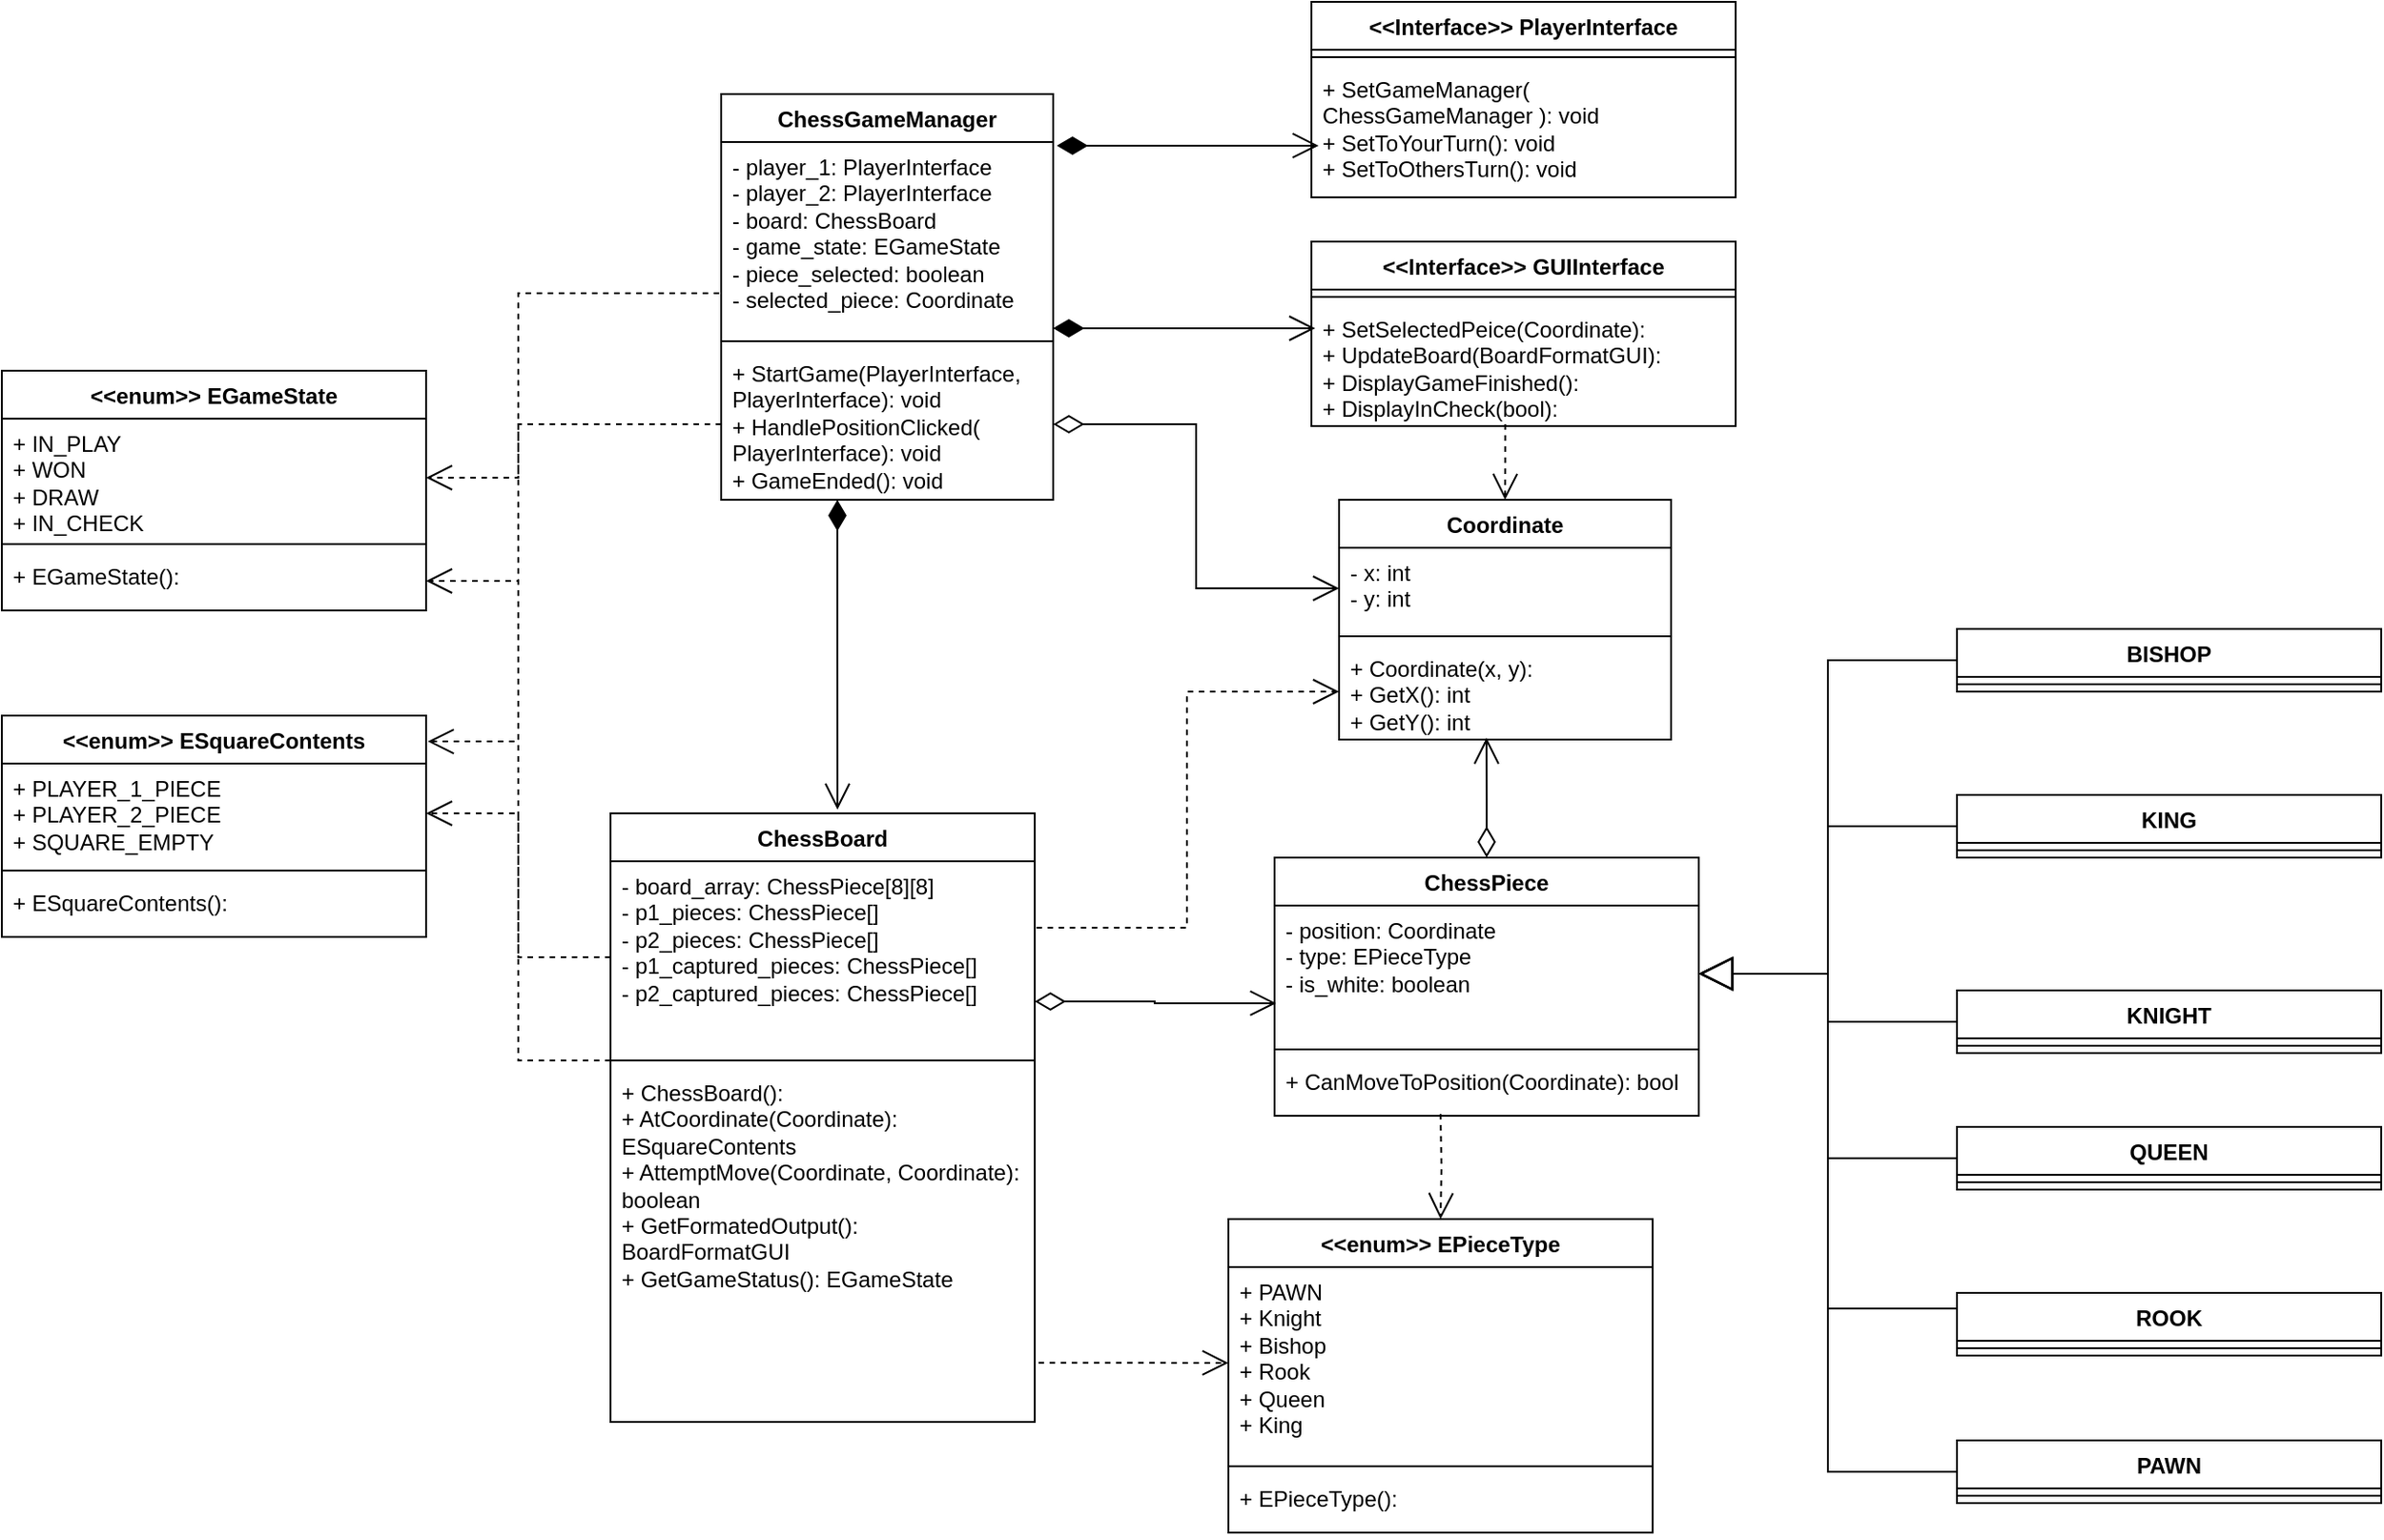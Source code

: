 <mxfile version="24.7.17">
  <diagram name="Page-1" id="5AJgN3FJgHFxfiWjLNdk">
    <mxGraphModel dx="2074" dy="1057" grid="1" gridSize="10" guides="1" tooltips="1" connect="1" arrows="1" fold="1" page="1" pageScale="1" pageWidth="1169" pageHeight="827" math="0" shadow="0">
      <root>
        <mxCell id="0" />
        <mxCell id="1" parent="0" />
        <mxCell id="uGQxrrPx9EgLrwKHp7mq-1" value="ChessGameManager" style="swimlane;fontStyle=1;align=center;verticalAlign=top;childLayout=stackLayout;horizontal=1;startSize=26;horizontalStack=0;resizeParent=1;resizeParentMax=0;resizeLast=0;collapsible=1;marginBottom=0;whiteSpace=wrap;html=1;" vertex="1" parent="1">
          <mxGeometry x="410" y="60" width="180" height="220" as="geometry" />
        </mxCell>
        <mxCell id="uGQxrrPx9EgLrwKHp7mq-2" value="- player_1: PlayerInterface&lt;div&gt;- player_2: PlayerInterface&lt;/div&gt;&lt;div&gt;- board: ChessBoard&lt;/div&gt;&lt;div&gt;- game_state: EGameState&lt;/div&gt;&lt;div&gt;- piece_selected: boolean&lt;/div&gt;&lt;div&gt;- selected_piece: Coordinate&lt;/div&gt;" style="text;strokeColor=none;fillColor=none;align=left;verticalAlign=top;spacingLeft=4;spacingRight=4;overflow=hidden;rotatable=0;points=[[0,0.5],[1,0.5]];portConstraint=eastwest;whiteSpace=wrap;html=1;" vertex="1" parent="uGQxrrPx9EgLrwKHp7mq-1">
          <mxGeometry y="26" width="180" height="104" as="geometry" />
        </mxCell>
        <mxCell id="uGQxrrPx9EgLrwKHp7mq-3" value="" style="line;strokeWidth=1;fillColor=none;align=left;verticalAlign=middle;spacingTop=-1;spacingLeft=3;spacingRight=3;rotatable=0;labelPosition=right;points=[];portConstraint=eastwest;strokeColor=inherit;" vertex="1" parent="uGQxrrPx9EgLrwKHp7mq-1">
          <mxGeometry y="130" width="180" height="8" as="geometry" />
        </mxCell>
        <mxCell id="uGQxrrPx9EgLrwKHp7mq-4" value="+ StartGame(PlayerInterface, PlayerInterface): void&lt;div&gt;+ HandlePositionClicked( PlayerInterface): void&lt;/div&gt;&lt;div&gt;+ GameEnded(): void&lt;/div&gt;" style="text;strokeColor=none;fillColor=none;align=left;verticalAlign=top;spacingLeft=4;spacingRight=4;overflow=hidden;rotatable=0;points=[[0,0.5],[1,0.5]];portConstraint=eastwest;whiteSpace=wrap;html=1;" vertex="1" parent="uGQxrrPx9EgLrwKHp7mq-1">
          <mxGeometry y="138" width="180" height="82" as="geometry" />
        </mxCell>
        <mxCell id="uGQxrrPx9EgLrwKHp7mq-5" value="&amp;lt;&amp;lt;enum&amp;gt;&amp;gt; EGameState" style="swimlane;fontStyle=1;align=center;verticalAlign=top;childLayout=stackLayout;horizontal=1;startSize=26;horizontalStack=0;resizeParent=1;resizeParentMax=0;resizeLast=0;collapsible=1;marginBottom=0;whiteSpace=wrap;html=1;" vertex="1" parent="1">
          <mxGeometry x="20" y="210" width="230" height="130" as="geometry" />
        </mxCell>
        <mxCell id="uGQxrrPx9EgLrwKHp7mq-6" value="+ IN_PLAY&lt;div&gt;+ WON&lt;/div&gt;&lt;div&gt;+ DRAW&lt;/div&gt;&lt;div&gt;+ IN_CHECK&lt;/div&gt;" style="text;strokeColor=none;fillColor=none;align=left;verticalAlign=top;spacingLeft=4;spacingRight=4;overflow=hidden;rotatable=0;points=[[0,0.5],[1,0.5]];portConstraint=eastwest;whiteSpace=wrap;html=1;" vertex="1" parent="uGQxrrPx9EgLrwKHp7mq-5">
          <mxGeometry y="26" width="230" height="64" as="geometry" />
        </mxCell>
        <mxCell id="uGQxrrPx9EgLrwKHp7mq-7" value="" style="line;strokeWidth=1;fillColor=none;align=left;verticalAlign=middle;spacingTop=-1;spacingLeft=3;spacingRight=3;rotatable=0;labelPosition=right;points=[];portConstraint=eastwest;strokeColor=inherit;" vertex="1" parent="uGQxrrPx9EgLrwKHp7mq-5">
          <mxGeometry y="90" width="230" height="8" as="geometry" />
        </mxCell>
        <mxCell id="uGQxrrPx9EgLrwKHp7mq-8" value="+ EGameState():&lt;div&gt;&lt;br&gt;&lt;/div&gt;" style="text;strokeColor=none;fillColor=none;align=left;verticalAlign=top;spacingLeft=4;spacingRight=4;overflow=hidden;rotatable=0;points=[[0,0.5],[1,0.5]];portConstraint=eastwest;whiteSpace=wrap;html=1;" vertex="1" parent="uGQxrrPx9EgLrwKHp7mq-5">
          <mxGeometry y="98" width="230" height="32" as="geometry" />
        </mxCell>
        <mxCell id="uGQxrrPx9EgLrwKHp7mq-9" value="&amp;lt;&amp;lt;Interface&amp;gt;&amp;gt; PlayerInterface" style="swimlane;fontStyle=1;align=center;verticalAlign=top;childLayout=stackLayout;horizontal=1;startSize=26;horizontalStack=0;resizeParent=1;resizeParentMax=0;resizeLast=0;collapsible=1;marginBottom=0;whiteSpace=wrap;html=1;" vertex="1" parent="1">
          <mxGeometry x="730" y="10" width="230" height="106" as="geometry" />
        </mxCell>
        <mxCell id="uGQxrrPx9EgLrwKHp7mq-11" value="" style="line;strokeWidth=1;fillColor=none;align=left;verticalAlign=middle;spacingTop=-1;spacingLeft=3;spacingRight=3;rotatable=0;labelPosition=right;points=[];portConstraint=eastwest;strokeColor=inherit;" vertex="1" parent="uGQxrrPx9EgLrwKHp7mq-9">
          <mxGeometry y="26" width="230" height="8" as="geometry" />
        </mxCell>
        <mxCell id="uGQxrrPx9EgLrwKHp7mq-12" value="+ SetGameManager( ChessGameManager ): void&lt;div&gt;+ SetToYourTurn(): void&lt;/div&gt;&lt;div&gt;+ SetToOthersTurn(): void&lt;br&gt;&lt;div&gt;&amp;nbsp;&lt;/div&gt;&lt;/div&gt;" style="text;strokeColor=none;fillColor=none;align=left;verticalAlign=top;spacingLeft=4;spacingRight=4;overflow=hidden;rotatable=0;points=[[0,0.5],[1,0.5]];portConstraint=eastwest;whiteSpace=wrap;html=1;" vertex="1" parent="uGQxrrPx9EgLrwKHp7mq-9">
          <mxGeometry y="34" width="230" height="72" as="geometry" />
        </mxCell>
        <mxCell id="uGQxrrPx9EgLrwKHp7mq-13" value="&amp;lt;&amp;lt;Interface&amp;gt;&amp;gt; GUIInterface" style="swimlane;fontStyle=1;align=center;verticalAlign=top;childLayout=stackLayout;horizontal=1;startSize=26;horizontalStack=0;resizeParent=1;resizeParentMax=0;resizeLast=0;collapsible=1;marginBottom=0;whiteSpace=wrap;html=1;" vertex="1" parent="1">
          <mxGeometry x="730" y="140" width="230" height="100" as="geometry" />
        </mxCell>
        <mxCell id="uGQxrrPx9EgLrwKHp7mq-14" value="" style="line;strokeWidth=1;fillColor=none;align=left;verticalAlign=middle;spacingTop=-1;spacingLeft=3;spacingRight=3;rotatable=0;labelPosition=right;points=[];portConstraint=eastwest;strokeColor=inherit;" vertex="1" parent="uGQxrrPx9EgLrwKHp7mq-13">
          <mxGeometry y="26" width="230" height="8" as="geometry" />
        </mxCell>
        <mxCell id="uGQxrrPx9EgLrwKHp7mq-15" value="+ SetSelectedPeice(Coordinate):&lt;span style=&quot;background-color: initial;&quot;&gt;&amp;nbsp;&lt;/span&gt;&lt;div&gt;+ UpdateBoard(BoardFormatGUI):&lt;/div&gt;&lt;div&gt;+ DisplayGameFinished():&lt;/div&gt;&lt;div&gt;+ DisplayInCheck(bool):&lt;/div&gt;" style="text;strokeColor=none;fillColor=none;align=left;verticalAlign=top;spacingLeft=4;spacingRight=4;overflow=hidden;rotatable=0;points=[[0,0.5],[1,0.5]];portConstraint=eastwest;whiteSpace=wrap;html=1;" vertex="1" parent="uGQxrrPx9EgLrwKHp7mq-13">
          <mxGeometry y="34" width="230" height="66" as="geometry" />
        </mxCell>
        <mxCell id="uGQxrrPx9EgLrwKHp7mq-16" value="ChessBoard" style="swimlane;fontStyle=1;align=center;verticalAlign=top;childLayout=stackLayout;horizontal=1;startSize=26;horizontalStack=0;resizeParent=1;resizeParentMax=0;resizeLast=0;collapsible=1;marginBottom=0;whiteSpace=wrap;html=1;" vertex="1" parent="1">
          <mxGeometry x="350" y="450" width="230" height="330" as="geometry" />
        </mxCell>
        <mxCell id="uGQxrrPx9EgLrwKHp7mq-17" value="- board_array: ChessPiece[8][8]&lt;div&gt;- p1_pieces: ChessPiece[]&lt;/div&gt;&lt;div&gt;- p2_pieces: ChessPiece[]&lt;/div&gt;&lt;div&gt;- p1_captured_pieces: ChessPiece[]&lt;/div&gt;&lt;div&gt;- p2_captured_pieces: ChessPiece[]&lt;/div&gt;" style="text;strokeColor=none;fillColor=none;align=left;verticalAlign=top;spacingLeft=4;spacingRight=4;overflow=hidden;rotatable=0;points=[[0,0.5],[1,0.5]];portConstraint=eastwest;whiteSpace=wrap;html=1;" vertex="1" parent="uGQxrrPx9EgLrwKHp7mq-16">
          <mxGeometry y="26" width="230" height="104" as="geometry" />
        </mxCell>
        <mxCell id="uGQxrrPx9EgLrwKHp7mq-18" value="" style="line;strokeWidth=1;fillColor=none;align=left;verticalAlign=middle;spacingTop=-1;spacingLeft=3;spacingRight=3;rotatable=0;labelPosition=right;points=[];portConstraint=eastwest;strokeColor=inherit;" vertex="1" parent="uGQxrrPx9EgLrwKHp7mq-16">
          <mxGeometry y="130" width="230" height="8" as="geometry" />
        </mxCell>
        <mxCell id="uGQxrrPx9EgLrwKHp7mq-19" value="&lt;div&gt;+ ChessBoard():&lt;/div&gt;+ AtCoordinate(Coordinate): ESquareContents&lt;div&gt;+ AttemptMove(Coordinate, Coordinate): boolean&lt;/div&gt;&lt;div&gt;+ GetFormatedOutput(): BoardFormatGUI&lt;/div&gt;&lt;div&gt;+ GetGameStatus(): EGameState&lt;/div&gt;" style="text;strokeColor=none;fillColor=none;align=left;verticalAlign=top;spacingLeft=4;spacingRight=4;overflow=hidden;rotatable=0;points=[[0,0.5],[1,0.5]];portConstraint=eastwest;whiteSpace=wrap;html=1;" vertex="1" parent="uGQxrrPx9EgLrwKHp7mq-16">
          <mxGeometry y="138" width="230" height="192" as="geometry" />
        </mxCell>
        <mxCell id="uGQxrrPx9EgLrwKHp7mq-20" value="&amp;lt;&amp;lt;enum&amp;gt;&amp;gt; ESquareContents" style="swimlane;fontStyle=1;align=center;verticalAlign=top;childLayout=stackLayout;horizontal=1;startSize=26;horizontalStack=0;resizeParent=1;resizeParentMax=0;resizeLast=0;collapsible=1;marginBottom=0;whiteSpace=wrap;html=1;" vertex="1" parent="1">
          <mxGeometry x="20" y="397" width="230" height="120" as="geometry" />
        </mxCell>
        <mxCell id="uGQxrrPx9EgLrwKHp7mq-21" value="+ PLAYER_1_PIECE&lt;div&gt;+ PLAYER_2_PIECE&lt;/div&gt;&lt;div&gt;+ SQUARE_EMPTY&lt;/div&gt;" style="text;strokeColor=none;fillColor=none;align=left;verticalAlign=top;spacingLeft=4;spacingRight=4;overflow=hidden;rotatable=0;points=[[0,0.5],[1,0.5]];portConstraint=eastwest;whiteSpace=wrap;html=1;" vertex="1" parent="uGQxrrPx9EgLrwKHp7mq-20">
          <mxGeometry y="26" width="230" height="54" as="geometry" />
        </mxCell>
        <mxCell id="uGQxrrPx9EgLrwKHp7mq-22" value="" style="line;strokeWidth=1;fillColor=none;align=left;verticalAlign=middle;spacingTop=-1;spacingLeft=3;spacingRight=3;rotatable=0;labelPosition=right;points=[];portConstraint=eastwest;strokeColor=inherit;" vertex="1" parent="uGQxrrPx9EgLrwKHp7mq-20">
          <mxGeometry y="80" width="230" height="8" as="geometry" />
        </mxCell>
        <mxCell id="uGQxrrPx9EgLrwKHp7mq-23" value="&lt;div&gt;+ ESquareContents():&lt;/div&gt;" style="text;strokeColor=none;fillColor=none;align=left;verticalAlign=top;spacingLeft=4;spacingRight=4;overflow=hidden;rotatable=0;points=[[0,0.5],[1,0.5]];portConstraint=eastwest;whiteSpace=wrap;html=1;" vertex="1" parent="uGQxrrPx9EgLrwKHp7mq-20">
          <mxGeometry y="88" width="230" height="32" as="geometry" />
        </mxCell>
        <mxCell id="uGQxrrPx9EgLrwKHp7mq-27" value="Coordinate" style="swimlane;fontStyle=1;align=center;verticalAlign=top;childLayout=stackLayout;horizontal=1;startSize=26;horizontalStack=0;resizeParent=1;resizeParentMax=0;resizeLast=0;collapsible=1;marginBottom=0;whiteSpace=wrap;html=1;" vertex="1" parent="1">
          <mxGeometry x="745" y="280" width="180" height="130" as="geometry" />
        </mxCell>
        <mxCell id="uGQxrrPx9EgLrwKHp7mq-28" value="- x: int&lt;div&gt;- y: int&lt;/div&gt;" style="text;strokeColor=none;fillColor=none;align=left;verticalAlign=top;spacingLeft=4;spacingRight=4;overflow=hidden;rotatable=0;points=[[0,0.5],[1,0.5]];portConstraint=eastwest;whiteSpace=wrap;html=1;" vertex="1" parent="uGQxrrPx9EgLrwKHp7mq-27">
          <mxGeometry y="26" width="180" height="44" as="geometry" />
        </mxCell>
        <mxCell id="uGQxrrPx9EgLrwKHp7mq-29" value="" style="line;strokeWidth=1;fillColor=none;align=left;verticalAlign=middle;spacingTop=-1;spacingLeft=3;spacingRight=3;rotatable=0;labelPosition=right;points=[];portConstraint=eastwest;strokeColor=inherit;" vertex="1" parent="uGQxrrPx9EgLrwKHp7mq-27">
          <mxGeometry y="70" width="180" height="8" as="geometry" />
        </mxCell>
        <mxCell id="uGQxrrPx9EgLrwKHp7mq-30" value="+ Coordinate(x, y):&lt;div&gt;+ GetX(): int&lt;/div&gt;&lt;div&gt;+ GetY(): int&lt;/div&gt;" style="text;strokeColor=none;fillColor=none;align=left;verticalAlign=top;spacingLeft=4;spacingRight=4;overflow=hidden;rotatable=0;points=[[0,0.5],[1,0.5]];portConstraint=eastwest;whiteSpace=wrap;html=1;" vertex="1" parent="uGQxrrPx9EgLrwKHp7mq-27">
          <mxGeometry y="78" width="180" height="52" as="geometry" />
        </mxCell>
        <mxCell id="uGQxrrPx9EgLrwKHp7mq-31" value="ChessPiece" style="swimlane;fontStyle=1;align=center;verticalAlign=top;childLayout=stackLayout;horizontal=1;startSize=26;horizontalStack=0;resizeParent=1;resizeParentMax=0;resizeLast=0;collapsible=1;marginBottom=0;whiteSpace=wrap;html=1;" vertex="1" parent="1">
          <mxGeometry x="710" y="474" width="230" height="140" as="geometry" />
        </mxCell>
        <mxCell id="uGQxrrPx9EgLrwKHp7mq-32" value="- position: Coordinate&lt;div&gt;- type: EPieceType&lt;/div&gt;&lt;div&gt;- is_white: boolean&amp;nbsp;&lt;/div&gt;" style="text;strokeColor=none;fillColor=none;align=left;verticalAlign=top;spacingLeft=4;spacingRight=4;overflow=hidden;rotatable=0;points=[[0,0.5],[1,0.5]];portConstraint=eastwest;whiteSpace=wrap;html=1;" vertex="1" parent="uGQxrrPx9EgLrwKHp7mq-31">
          <mxGeometry y="26" width="230" height="74" as="geometry" />
        </mxCell>
        <mxCell id="uGQxrrPx9EgLrwKHp7mq-33" value="" style="line;strokeWidth=1;fillColor=none;align=left;verticalAlign=middle;spacingTop=-1;spacingLeft=3;spacingRight=3;rotatable=0;labelPosition=right;points=[];portConstraint=eastwest;strokeColor=inherit;" vertex="1" parent="uGQxrrPx9EgLrwKHp7mq-31">
          <mxGeometry y="100" width="230" height="8" as="geometry" />
        </mxCell>
        <mxCell id="uGQxrrPx9EgLrwKHp7mq-34" value="+ CanMoveToPosition(Coordinate): bool" style="text;strokeColor=none;fillColor=none;align=left;verticalAlign=top;spacingLeft=4;spacingRight=4;overflow=hidden;rotatable=0;points=[[0,0.5],[1,0.5]];portConstraint=eastwest;whiteSpace=wrap;html=1;" vertex="1" parent="uGQxrrPx9EgLrwKHp7mq-31">
          <mxGeometry y="108" width="230" height="32" as="geometry" />
        </mxCell>
        <mxCell id="uGQxrrPx9EgLrwKHp7mq-35" value="&amp;lt;&amp;lt;enum&amp;gt;&amp;gt; EPieceType" style="swimlane;fontStyle=1;align=center;verticalAlign=top;childLayout=stackLayout;horizontal=1;startSize=26;horizontalStack=0;resizeParent=1;resizeParentMax=0;resizeLast=0;collapsible=1;marginBottom=0;whiteSpace=wrap;html=1;" vertex="1" parent="1">
          <mxGeometry x="685" y="670" width="230" height="170" as="geometry" />
        </mxCell>
        <mxCell id="uGQxrrPx9EgLrwKHp7mq-36" value="+ PAWN&lt;div&gt;+ Knight&lt;/div&gt;&lt;div&gt;+ Bishop&lt;/div&gt;&lt;div&gt;+ Rook&lt;/div&gt;&lt;div&gt;+ Queen&lt;/div&gt;&lt;div&gt;+ King&lt;/div&gt;" style="text;strokeColor=none;fillColor=none;align=left;verticalAlign=top;spacingLeft=4;spacingRight=4;overflow=hidden;rotatable=0;points=[[0,0.5],[1,0.5]];portConstraint=eastwest;whiteSpace=wrap;html=1;" vertex="1" parent="uGQxrrPx9EgLrwKHp7mq-35">
          <mxGeometry y="26" width="230" height="104" as="geometry" />
        </mxCell>
        <mxCell id="uGQxrrPx9EgLrwKHp7mq-37" value="" style="line;strokeWidth=1;fillColor=none;align=left;verticalAlign=middle;spacingTop=-1;spacingLeft=3;spacingRight=3;rotatable=0;labelPosition=right;points=[];portConstraint=eastwest;strokeColor=inherit;" vertex="1" parent="uGQxrrPx9EgLrwKHp7mq-35">
          <mxGeometry y="130" width="230" height="8" as="geometry" />
        </mxCell>
        <mxCell id="uGQxrrPx9EgLrwKHp7mq-38" value="+ EPieceType():" style="text;strokeColor=none;fillColor=none;align=left;verticalAlign=top;spacingLeft=4;spacingRight=4;overflow=hidden;rotatable=0;points=[[0,0.5],[1,0.5]];portConstraint=eastwest;whiteSpace=wrap;html=1;" vertex="1" parent="uGQxrrPx9EgLrwKHp7mq-35">
          <mxGeometry y="138" width="230" height="32" as="geometry" />
        </mxCell>
        <mxCell id="uGQxrrPx9EgLrwKHp7mq-39" value="PAWN" style="swimlane;fontStyle=1;align=center;verticalAlign=top;childLayout=stackLayout;horizontal=1;startSize=26;horizontalStack=0;resizeParent=1;resizeParentMax=0;resizeLast=0;collapsible=1;marginBottom=0;whiteSpace=wrap;html=1;" vertex="1" parent="1">
          <mxGeometry x="1080" y="790" width="230" height="34" as="geometry" />
        </mxCell>
        <mxCell id="uGQxrrPx9EgLrwKHp7mq-41" value="" style="line;strokeWidth=1;fillColor=none;align=left;verticalAlign=middle;spacingTop=-1;spacingLeft=3;spacingRight=3;rotatable=0;labelPosition=right;points=[];portConstraint=eastwest;strokeColor=inherit;" vertex="1" parent="uGQxrrPx9EgLrwKHp7mq-39">
          <mxGeometry y="26" width="230" height="8" as="geometry" />
        </mxCell>
        <mxCell id="uGQxrrPx9EgLrwKHp7mq-43" value="KNIGHT" style="swimlane;fontStyle=1;align=center;verticalAlign=top;childLayout=stackLayout;horizontal=1;startSize=26;horizontalStack=0;resizeParent=1;resizeParentMax=0;resizeLast=0;collapsible=1;marginBottom=0;whiteSpace=wrap;html=1;" vertex="1" parent="1">
          <mxGeometry x="1080" y="546" width="230" height="34" as="geometry" />
        </mxCell>
        <mxCell id="uGQxrrPx9EgLrwKHp7mq-45" value="" style="line;strokeWidth=1;fillColor=none;align=left;verticalAlign=middle;spacingTop=-1;spacingLeft=3;spacingRight=3;rotatable=0;labelPosition=right;points=[];portConstraint=eastwest;strokeColor=inherit;" vertex="1" parent="uGQxrrPx9EgLrwKHp7mq-43">
          <mxGeometry y="26" width="230" height="8" as="geometry" />
        </mxCell>
        <mxCell id="uGQxrrPx9EgLrwKHp7mq-47" value="BISHOP" style="swimlane;fontStyle=1;align=center;verticalAlign=top;childLayout=stackLayout;horizontal=1;startSize=26;horizontalStack=0;resizeParent=1;resizeParentMax=0;resizeLast=0;collapsible=1;marginBottom=0;whiteSpace=wrap;html=1;" vertex="1" parent="1">
          <mxGeometry x="1080" y="350" width="230" height="34" as="geometry" />
        </mxCell>
        <mxCell id="uGQxrrPx9EgLrwKHp7mq-49" value="" style="line;strokeWidth=1;fillColor=none;align=left;verticalAlign=middle;spacingTop=-1;spacingLeft=3;spacingRight=3;rotatable=0;labelPosition=right;points=[];portConstraint=eastwest;strokeColor=inherit;" vertex="1" parent="uGQxrrPx9EgLrwKHp7mq-47">
          <mxGeometry y="26" width="230" height="8" as="geometry" />
        </mxCell>
        <mxCell id="uGQxrrPx9EgLrwKHp7mq-51" value="ROOK" style="swimlane;fontStyle=1;align=center;verticalAlign=top;childLayout=stackLayout;horizontal=1;startSize=26;horizontalStack=0;resizeParent=1;resizeParentMax=0;resizeLast=0;collapsible=1;marginBottom=0;whiteSpace=wrap;html=1;" vertex="1" parent="1">
          <mxGeometry x="1080" y="710" width="230" height="34" as="geometry" />
        </mxCell>
        <mxCell id="uGQxrrPx9EgLrwKHp7mq-53" value="" style="line;strokeWidth=1;fillColor=none;align=left;verticalAlign=middle;spacingTop=-1;spacingLeft=3;spacingRight=3;rotatable=0;labelPosition=right;points=[];portConstraint=eastwest;strokeColor=inherit;" vertex="1" parent="uGQxrrPx9EgLrwKHp7mq-51">
          <mxGeometry y="26" width="230" height="8" as="geometry" />
        </mxCell>
        <mxCell id="uGQxrrPx9EgLrwKHp7mq-55" value="QUEEN" style="swimlane;fontStyle=1;align=center;verticalAlign=top;childLayout=stackLayout;horizontal=1;startSize=26;horizontalStack=0;resizeParent=1;resizeParentMax=0;resizeLast=0;collapsible=1;marginBottom=0;whiteSpace=wrap;html=1;" vertex="1" parent="1">
          <mxGeometry x="1080" y="620" width="230" height="34" as="geometry" />
        </mxCell>
        <mxCell id="uGQxrrPx9EgLrwKHp7mq-57" value="" style="line;strokeWidth=1;fillColor=none;align=left;verticalAlign=middle;spacingTop=-1;spacingLeft=3;spacingRight=3;rotatable=0;labelPosition=right;points=[];portConstraint=eastwest;strokeColor=inherit;" vertex="1" parent="uGQxrrPx9EgLrwKHp7mq-55">
          <mxGeometry y="26" width="230" height="8" as="geometry" />
        </mxCell>
        <mxCell id="uGQxrrPx9EgLrwKHp7mq-59" value="KING" style="swimlane;fontStyle=1;align=center;verticalAlign=top;childLayout=stackLayout;horizontal=1;startSize=26;horizontalStack=0;resizeParent=1;resizeParentMax=0;resizeLast=0;collapsible=1;marginBottom=0;whiteSpace=wrap;html=1;" vertex="1" parent="1">
          <mxGeometry x="1080" y="440" width="230" height="34" as="geometry" />
        </mxCell>
        <mxCell id="uGQxrrPx9EgLrwKHp7mq-61" value="" style="line;strokeWidth=1;fillColor=none;align=left;verticalAlign=middle;spacingTop=-1;spacingLeft=3;spacingRight=3;rotatable=0;labelPosition=right;points=[];portConstraint=eastwest;strokeColor=inherit;" vertex="1" parent="uGQxrrPx9EgLrwKHp7mq-59">
          <mxGeometry y="26" width="230" height="8" as="geometry" />
        </mxCell>
        <mxCell id="uGQxrrPx9EgLrwKHp7mq-65" value="" style="endArrow=open;html=1;endSize=12;startArrow=diamondThin;startSize=14;startFill=1;align=left;verticalAlign=bottom;rounded=0;exitX=1;exitY=0.971;exitDx=0;exitDy=0;entryX=0.009;entryY=0.197;entryDx=0;entryDy=0;exitPerimeter=0;edgeStyle=orthogonalEdgeStyle;entryPerimeter=0;" edge="1" parent="1" source="uGQxrrPx9EgLrwKHp7mq-2" target="uGQxrrPx9EgLrwKHp7mq-15">
          <mxGeometry x="-0.186" y="44" relative="1" as="geometry">
            <mxPoint x="1160" y="220" as="sourcePoint" />
            <mxPoint x="1110" y="310" as="targetPoint" />
            <mxPoint as="offset" />
          </mxGeometry>
        </mxCell>
        <mxCell id="uGQxrrPx9EgLrwKHp7mq-67" value="" style="endArrow=open;html=1;endSize=12;startArrow=diamondThin;startSize=14;startFill=1;align=left;verticalAlign=bottom;rounded=0;exitX=1.011;exitY=0.019;exitDx=0;exitDy=0;exitPerimeter=0;entryX=0.017;entryY=0.611;entryDx=0;entryDy=0;edgeStyle=orthogonalEdgeStyle;entryPerimeter=0;" edge="1" parent="1" source="uGQxrrPx9EgLrwKHp7mq-2" target="uGQxrrPx9EgLrwKHp7mq-12">
          <mxGeometry x="-0.186" y="44" relative="1" as="geometry">
            <mxPoint x="1100" y="158" as="sourcePoint" />
            <mxPoint x="720" y="140" as="targetPoint" />
            <mxPoint as="offset" />
          </mxGeometry>
        </mxCell>
        <mxCell id="uGQxrrPx9EgLrwKHp7mq-68" value="" style="endArrow=open;html=1;endSize=12;startArrow=diamondThin;startSize=14;startFill=1;align=left;verticalAlign=bottom;rounded=0;exitX=0.35;exitY=1;exitDx=0;exitDy=0;exitPerimeter=0;entryX=0.535;entryY=-0.006;entryDx=0;entryDy=0;edgeStyle=orthogonalEdgeStyle;entryPerimeter=0;" edge="1" parent="1" source="uGQxrrPx9EgLrwKHp7mq-4" target="uGQxrrPx9EgLrwKHp7mq-16">
          <mxGeometry x="-0.186" y="44" relative="1" as="geometry">
            <mxPoint x="490" y="320" as="sourcePoint" />
            <mxPoint x="665" y="391" as="targetPoint" />
            <mxPoint as="offset" />
          </mxGeometry>
        </mxCell>
        <mxCell id="uGQxrrPx9EgLrwKHp7mq-69" value="" style="endArrow=open;html=1;endSize=12;startArrow=diamondThin;startSize=14;startFill=0;edgeStyle=orthogonalEdgeStyle;align=left;verticalAlign=bottom;rounded=0;exitX=1;exitY=0.731;exitDx=0;exitDy=0;exitPerimeter=0;entryX=0.004;entryY=0.716;entryDx=0;entryDy=0;entryPerimeter=0;" edge="1" parent="1" source="uGQxrrPx9EgLrwKHp7mq-17" target="uGQxrrPx9EgLrwKHp7mq-32">
          <mxGeometry x="-1" y="3" relative="1" as="geometry">
            <mxPoint x="660" y="450" as="sourcePoint" />
            <mxPoint x="820" y="450" as="targetPoint" />
          </mxGeometry>
        </mxCell>
        <mxCell id="uGQxrrPx9EgLrwKHp7mq-72" value="" style="endArrow=block;endSize=16;endFill=0;html=1;rounded=0;exitX=0;exitY=0.5;exitDx=0;exitDy=0;entryX=1;entryY=0.5;entryDx=0;entryDy=0;edgeStyle=orthogonalEdgeStyle;" edge="1" parent="1" source="uGQxrrPx9EgLrwKHp7mq-47" target="uGQxrrPx9EgLrwKHp7mq-32">
          <mxGeometry width="160" relative="1" as="geometry">
            <mxPoint x="950" y="430" as="sourcePoint" />
            <mxPoint x="1110" y="430" as="targetPoint" />
          </mxGeometry>
        </mxCell>
        <mxCell id="uGQxrrPx9EgLrwKHp7mq-73" value="" style="endArrow=block;endSize=16;endFill=0;html=1;rounded=0;exitX=0;exitY=0.5;exitDx=0;exitDy=0;entryX=1;entryY=0.5;entryDx=0;entryDy=0;edgeStyle=orthogonalEdgeStyle;" edge="1" parent="1" source="uGQxrrPx9EgLrwKHp7mq-59" target="uGQxrrPx9EgLrwKHp7mq-32">
          <mxGeometry width="160" relative="1" as="geometry">
            <mxPoint x="1090" y="430" as="sourcePoint" />
            <mxPoint x="950" y="600" as="targetPoint" />
          </mxGeometry>
        </mxCell>
        <mxCell id="uGQxrrPx9EgLrwKHp7mq-74" value="" style="endArrow=block;endSize=16;endFill=0;html=1;rounded=0;exitX=0;exitY=0.5;exitDx=0;exitDy=0;entryX=1;entryY=0.5;entryDx=0;entryDy=0;edgeStyle=orthogonalEdgeStyle;" edge="1" parent="1" source="uGQxrrPx9EgLrwKHp7mq-43" target="uGQxrrPx9EgLrwKHp7mq-32">
          <mxGeometry width="160" relative="1" as="geometry">
            <mxPoint x="1210" y="224" as="sourcePoint" />
            <mxPoint x="1070" y="304" as="targetPoint" />
          </mxGeometry>
        </mxCell>
        <mxCell id="uGQxrrPx9EgLrwKHp7mq-75" value="" style="endArrow=block;endSize=16;endFill=0;html=1;rounded=0;exitX=0;exitY=0.5;exitDx=0;exitDy=0;entryX=1;entryY=0.5;entryDx=0;entryDy=0;edgeStyle=orthogonalEdgeStyle;" edge="1" parent="1" source="uGQxrrPx9EgLrwKHp7mq-55" target="uGQxrrPx9EgLrwKHp7mq-32">
          <mxGeometry width="160" relative="1" as="geometry">
            <mxPoint x="1310" y="166" as="sourcePoint" />
            <mxPoint x="1170" y="160" as="targetPoint" />
          </mxGeometry>
        </mxCell>
        <mxCell id="uGQxrrPx9EgLrwKHp7mq-76" value="" style="endArrow=block;endSize=16;endFill=0;html=1;rounded=0;exitX=0;exitY=0.25;exitDx=0;exitDy=0;entryX=1;entryY=0.5;entryDx=0;entryDy=0;edgeStyle=orthogonalEdgeStyle;" edge="1" parent="1" source="uGQxrrPx9EgLrwKHp7mq-51" target="uGQxrrPx9EgLrwKHp7mq-32">
          <mxGeometry width="160" relative="1" as="geometry">
            <mxPoint x="1430" y="290" as="sourcePoint" />
            <mxPoint x="1290" y="190" as="targetPoint" />
          </mxGeometry>
        </mxCell>
        <mxCell id="uGQxrrPx9EgLrwKHp7mq-77" value="" style="endArrow=block;endSize=16;endFill=0;html=1;rounded=0;exitX=0;exitY=0.5;exitDx=0;exitDy=0;entryX=1;entryY=0.5;entryDx=0;entryDy=0;edgeStyle=orthogonalEdgeStyle;" edge="1" parent="1" source="uGQxrrPx9EgLrwKHp7mq-39" target="uGQxrrPx9EgLrwKHp7mq-32">
          <mxGeometry width="160" relative="1" as="geometry">
            <mxPoint x="1450" y="342" as="sourcePoint" />
            <mxPoint x="1310" y="160" as="targetPoint" />
          </mxGeometry>
        </mxCell>
        <mxCell id="uGQxrrPx9EgLrwKHp7mq-79" value="" style="endArrow=open;endSize=12;dashed=1;html=1;rounded=0;exitX=1.009;exitY=0.833;exitDx=0;exitDy=0;entryX=0;entryY=0.5;entryDx=0;entryDy=0;edgeStyle=orthogonalEdgeStyle;exitPerimeter=0;" edge="1" parent="1" source="uGQxrrPx9EgLrwKHp7mq-19" target="uGQxrrPx9EgLrwKHp7mq-36">
          <mxGeometry width="160" relative="1" as="geometry">
            <mxPoint x="622" y="865" as="sourcePoint" />
            <mxPoint x="590" y="790" as="targetPoint" />
          </mxGeometry>
        </mxCell>
        <mxCell id="uGQxrrPx9EgLrwKHp7mq-80" value="" style="endArrow=open;endSize=12;dashed=1;html=1;rounded=0;entryX=0.5;entryY=0;entryDx=0;entryDy=0;edgeStyle=orthogonalEdgeStyle;" edge="1" parent="1" target="uGQxrrPx9EgLrwKHp7mq-35">
          <mxGeometry width="160" relative="1" as="geometry">
            <mxPoint x="800" y="613" as="sourcePoint" />
            <mxPoint x="740" y="710" as="targetPoint" />
          </mxGeometry>
        </mxCell>
        <mxCell id="uGQxrrPx9EgLrwKHp7mq-81" value="" style="endArrow=open;html=1;endSize=12;startArrow=diamondThin;startSize=14;startFill=0;edgeStyle=orthogonalEdgeStyle;align=left;verticalAlign=bottom;rounded=0;exitX=0.5;exitY=0;exitDx=0;exitDy=0;entryX=0.444;entryY=0.981;entryDx=0;entryDy=0;entryPerimeter=0;" edge="1" parent="1" source="uGQxrrPx9EgLrwKHp7mq-31" target="uGQxrrPx9EgLrwKHp7mq-30">
          <mxGeometry x="-1" y="3" relative="1" as="geometry">
            <mxPoint x="660" y="384" as="sourcePoint" />
            <mxPoint x="800" y="430" as="targetPoint" />
          </mxGeometry>
        </mxCell>
        <mxCell id="uGQxrrPx9EgLrwKHp7mq-84" value="" style="endArrow=open;html=1;endSize=12;startArrow=diamondThin;startSize=14;startFill=0;edgeStyle=orthogonalEdgeStyle;align=left;verticalAlign=bottom;rounded=0;exitX=1;exitY=0.5;exitDx=0;exitDy=0;entryX=0;entryY=0.5;entryDx=0;entryDy=0;" edge="1" parent="1" source="uGQxrrPx9EgLrwKHp7mq-4" target="uGQxrrPx9EgLrwKHp7mq-28">
          <mxGeometry x="-1" y="3" relative="1" as="geometry">
            <mxPoint x="500" y="414" as="sourcePoint" />
            <mxPoint x="665" y="230" as="targetPoint" />
          </mxGeometry>
        </mxCell>
        <mxCell id="uGQxrrPx9EgLrwKHp7mq-85" value="" style="endArrow=open;endSize=12;dashed=1;html=1;rounded=0;exitX=1.004;exitY=0.346;exitDx=0;exitDy=0;entryX=0;entryY=0.5;entryDx=0;entryDy=0;edgeStyle=orthogonalEdgeStyle;exitPerimeter=0;" edge="1" parent="1" source="uGQxrrPx9EgLrwKHp7mq-17" target="uGQxrrPx9EgLrwKHp7mq-30">
          <mxGeometry width="160" relative="1" as="geometry">
            <mxPoint x="560" y="396" as="sourcePoint" />
            <mxPoint x="665" y="460" as="targetPoint" />
          </mxGeometry>
        </mxCell>
        <mxCell id="uGQxrrPx9EgLrwKHp7mq-86" value="" style="endArrow=open;endSize=12;dashed=1;html=1;rounded=0;exitX=0.457;exitY=0.985;exitDx=0;exitDy=0;entryX=0.5;entryY=0;entryDx=0;entryDy=0;edgeStyle=orthogonalEdgeStyle;exitPerimeter=0;" edge="1" parent="1" source="uGQxrrPx9EgLrwKHp7mq-15" target="uGQxrrPx9EgLrwKHp7mq-27">
          <mxGeometry width="160" relative="1" as="geometry">
            <mxPoint x="1060" y="170" as="sourcePoint" />
            <mxPoint x="1165" y="234" as="targetPoint" />
          </mxGeometry>
        </mxCell>
        <mxCell id="uGQxrrPx9EgLrwKHp7mq-89" value="" style="endArrow=open;endSize=12;dashed=1;html=1;rounded=0;exitX=-0.006;exitY=0.788;exitDx=0;exitDy=0;entryX=1.004;entryY=0.117;entryDx=0;entryDy=0;edgeStyle=orthogonalEdgeStyle;exitPerimeter=0;entryPerimeter=0;" edge="1" parent="1" source="uGQxrrPx9EgLrwKHp7mq-2" target="uGQxrrPx9EgLrwKHp7mq-20">
          <mxGeometry width="160" relative="1" as="geometry">
            <mxPoint x="440" y="370" as="sourcePoint" />
            <mxPoint x="290" y="520" as="targetPoint" />
            <Array as="points">
              <mxPoint x="300" y="168" />
              <mxPoint x="300" y="411" />
            </Array>
          </mxGeometry>
        </mxCell>
        <mxCell id="uGQxrrPx9EgLrwKHp7mq-90" value="" style="endArrow=open;endSize=12;dashed=1;html=1;rounded=0;exitX=0;exitY=0.5;exitDx=0;exitDy=0;edgeStyle=orthogonalEdgeStyle;entryX=1;entryY=0.5;entryDx=0;entryDy=0;" edge="1" parent="1" source="uGQxrrPx9EgLrwKHp7mq-17" target="uGQxrrPx9EgLrwKHp7mq-8">
          <mxGeometry width="160" relative="1" as="geometry">
            <mxPoint x="239" y="491" as="sourcePoint" />
            <mxPoint x="31" y="597" as="targetPoint" />
          </mxGeometry>
        </mxCell>
        <mxCell id="uGQxrrPx9EgLrwKHp7mq-91" value="" style="endArrow=open;endSize=12;dashed=1;html=1;rounded=0;edgeStyle=orthogonalEdgeStyle;entryX=1;entryY=0.5;entryDx=0;entryDy=0;" edge="1" parent="1" source="uGQxrrPx9EgLrwKHp7mq-18" target="uGQxrrPx9EgLrwKHp7mq-21">
          <mxGeometry width="160" relative="1" as="geometry">
            <mxPoint x="250" y="839.5" as="sourcePoint" />
            <mxPoint x="150" y="419.5" as="targetPoint" />
          </mxGeometry>
        </mxCell>
        <mxCell id="uGQxrrPx9EgLrwKHp7mq-93" value="" style="endArrow=open;endSize=12;dashed=1;html=1;rounded=0;edgeStyle=orthogonalEdgeStyle;entryX=1;entryY=0.5;entryDx=0;entryDy=0;exitX=0;exitY=0.5;exitDx=0;exitDy=0;" edge="1" parent="1" source="uGQxrrPx9EgLrwKHp7mq-4" target="uGQxrrPx9EgLrwKHp7mq-6">
          <mxGeometry width="160" relative="1" as="geometry">
            <mxPoint x="210" y="84" as="sourcePoint" />
            <mxPoint x="110" y="-50" as="targetPoint" />
            <Array as="points">
              <mxPoint x="300" y="239" />
              <mxPoint x="300" y="268" />
            </Array>
          </mxGeometry>
        </mxCell>
      </root>
    </mxGraphModel>
  </diagram>
</mxfile>
